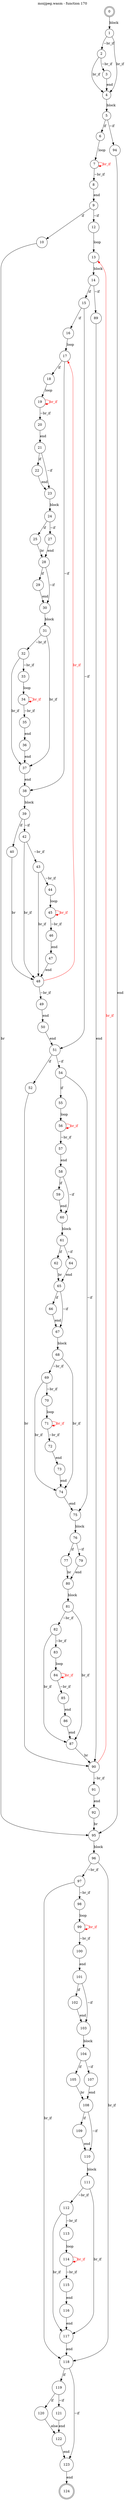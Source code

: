 digraph finite_state_machine {
    label = "mozjpeg.wasm - function 170"
    labelloc =  t
    labelfontsize = 16
    labelfontcolor = black
    labelfontname = "Helvetica"
    node [shape = doublecircle]; 0 124;
    node [shape = circle];
    0 -> 1[label="block"];
    1 -> 2[label="~br_if"];
    1 -> 4[label="br_if"];
    2 -> 3[label="~br_if"];
    2 -> 4[label="br_if"];
    3 -> 4[label="end"];
    4 -> 5[label="block"];
    5 -> 6[label="if"];
    5 -> 94[label="~if"];
    6 -> 7[label="loop"];
    7 -> 8[label="~br_if"];
    7 -> 7[color="red" fontcolor="red" label="br_if"];
    8 -> 9[label="end"];
    9 -> 10[label="if"];
    9 -> 12[label="~if"];
    10 -> 95[label="br"];
    12 -> 13[label="loop"];
    13 -> 14[label="block"];
    14 -> 15[label="if"];
    14 -> 89[label="~if"];
    15 -> 16[label="if"];
    15 -> 51[label="~if"];
    16 -> 17[label="loop"];
    17 -> 18[label="if"];
    17 -> 38[label="~if"];
    18 -> 19[label="loop"];
    19 -> 20[label="~br_if"];
    19 -> 19[color="red" fontcolor="red" label="br_if"];
    20 -> 21[label="end"];
    21 -> 22[label="if"];
    21 -> 23[label="~if"];
    22 -> 23[label="end"];
    23 -> 24[label="block"];
    24 -> 25[label="if"];
    24 -> 27[label="~if"];
    25 -> 28[label="br"];
    27 -> 28[label="end"];
    28 -> 29[label="if"];
    28 -> 30[label="~if"];
    29 -> 30[label="end"];
    30 -> 31[label="block"];
    31 -> 32[label="~br_if"];
    31 -> 37[label="br_if"];
    32 -> 33[label="~br_if"];
    32 -> 37[label="br_if"];
    33 -> 34[label="loop"];
    34 -> 35[label="~br_if"];
    34 -> 34[color="red" fontcolor="red" label="br_if"];
    35 -> 36[label="end"];
    36 -> 37[label="end"];
    37 -> 38[label="end"];
    38 -> 39[label="block"];
    39 -> 40[label="if"];
    39 -> 42[label="~if"];
    40 -> 48[label="br"];
    42 -> 43[label="~br_if"];
    42 -> 48[label="br_if"];
    43 -> 44[label="~br_if"];
    43 -> 48[label="br_if"];
    44 -> 45[label="loop"];
    45 -> 46[label="~br_if"];
    45 -> 45[color="red" fontcolor="red" label="br_if"];
    46 -> 47[label="end"];
    47 -> 48[label="end"];
    48 -> 49[label="~br_if"];
    48 -> 17[color="red" fontcolor="red" label="br_if"];
    49 -> 50[label="end"];
    50 -> 51[label="end"];
    51 -> 52[label="if"];
    51 -> 54[label="~if"];
    52 -> 90[label="br"];
    54 -> 55[label="if"];
    54 -> 75[label="~if"];
    55 -> 56[label="loop"];
    56 -> 57[label="~br_if"];
    56 -> 56[color="red" fontcolor="red" label="br_if"];
    57 -> 58[label="end"];
    58 -> 59[label="if"];
    58 -> 60[label="~if"];
    59 -> 60[label="end"];
    60 -> 61[label="block"];
    61 -> 62[label="if"];
    61 -> 64[label="~if"];
    62 -> 65[label="br"];
    64 -> 65[label="end"];
    65 -> 66[label="if"];
    65 -> 67[label="~if"];
    66 -> 67[label="end"];
    67 -> 68[label="block"];
    68 -> 69[label="~br_if"];
    68 -> 74[label="br_if"];
    69 -> 70[label="~br_if"];
    69 -> 74[label="br_if"];
    70 -> 71[label="loop"];
    71 -> 72[label="~br_if"];
    71 -> 71[color="red" fontcolor="red" label="br_if"];
    72 -> 73[label="end"];
    73 -> 74[label="end"];
    74 -> 75[label="end"];
    75 -> 76[label="block"];
    76 -> 77[label="if"];
    76 -> 79[label="~if"];
    77 -> 80[label="br"];
    79 -> 80[label="end"];
    80 -> 81[label="block"];
    81 -> 82[label="~br_if"];
    81 -> 87[label="br_if"];
    82 -> 83[label="~br_if"];
    82 -> 87[label="br_if"];
    83 -> 84[label="loop"];
    84 -> 85[label="~br_if"];
    84 -> 84[color="red" fontcolor="red" label="br_if"];
    85 -> 86[label="end"];
    86 -> 87[label="end"];
    87 -> 90[label="br"];
    89 -> 90[label="end"];
    90 -> 91[label="~br_if"];
    90 -> 13[color="red" fontcolor="red" label="br_if"];
    91 -> 92[label="end"];
    92 -> 95[label="br"];
    94 -> 95[label="end"];
    95 -> 96[label="block"];
    96 -> 97[label="~br_if"];
    96 -> 118[label="br_if"];
    97 -> 98[label="~br_if"];
    97 -> 118[label="br_if"];
    98 -> 99[label="loop"];
    99 -> 100[label="~br_if"];
    99 -> 99[color="red" fontcolor="red" label="br_if"];
    100 -> 101[label="end"];
    101 -> 102[label="if"];
    101 -> 103[label="~if"];
    102 -> 103[label="end"];
    103 -> 104[label="block"];
    104 -> 105[label="if"];
    104 -> 107[label="~if"];
    105 -> 108[label="br"];
    107 -> 108[label="end"];
    108 -> 109[label="if"];
    108 -> 110[label="~if"];
    109 -> 110[label="end"];
    110 -> 111[label="block"];
    111 -> 112[label="~br_if"];
    111 -> 117[label="br_if"];
    112 -> 113[label="~br_if"];
    112 -> 117[label="br_if"];
    113 -> 114[label="loop"];
    114 -> 115[label="~br_if"];
    114 -> 114[color="red" fontcolor="red" label="br_if"];
    115 -> 116[label="end"];
    116 -> 117[label="end"];
    117 -> 118[label="end"];
    118 -> 119[label="if"];
    118 -> 123[label="~if"];
    119 -> 120[label="if"];
    119 -> 121[label="~if"];
    120 -> 122[label="else"];
    121 -> 122[label="end"];
    122 -> 123[label="end"];
    123 -> 124[label="end"];
}
